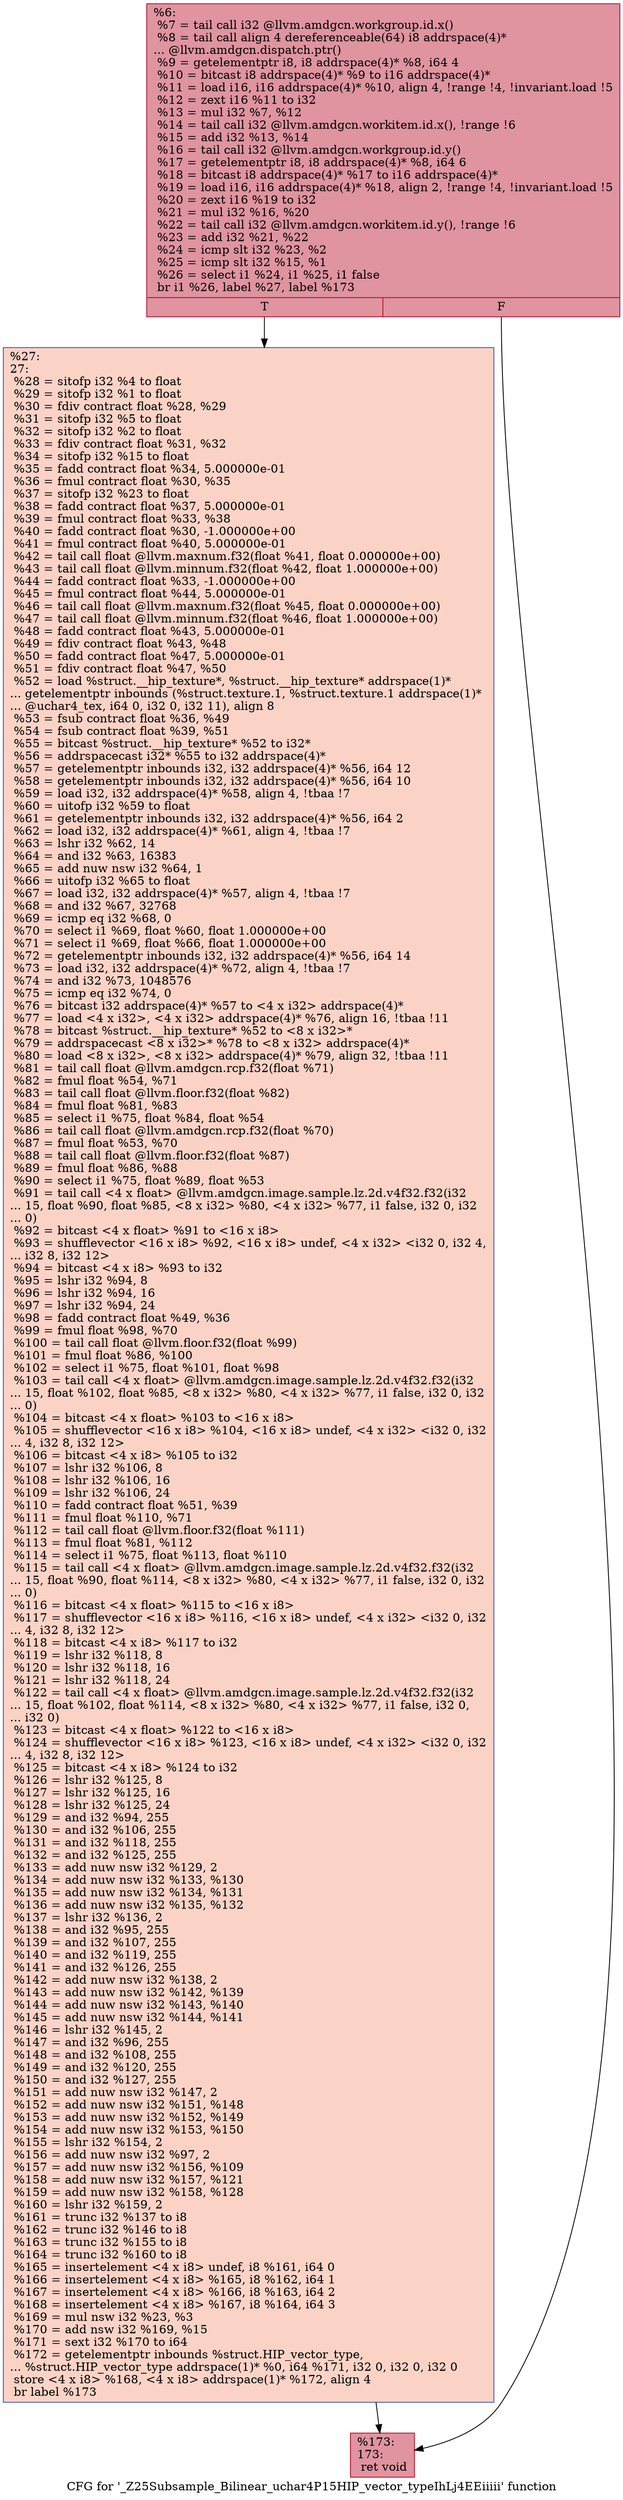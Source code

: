 digraph "CFG for '_Z25Subsample_Bilinear_uchar4P15HIP_vector_typeIhLj4EEiiiii' function" {
	label="CFG for '_Z25Subsample_Bilinear_uchar4P15HIP_vector_typeIhLj4EEiiiii' function";

	Node0x4e5a840 [shape=record,color="#b70d28ff", style=filled, fillcolor="#b70d2870",label="{%6:\l  %7 = tail call i32 @llvm.amdgcn.workgroup.id.x()\l  %8 = tail call align 4 dereferenceable(64) i8 addrspace(4)*\l... @llvm.amdgcn.dispatch.ptr()\l  %9 = getelementptr i8, i8 addrspace(4)* %8, i64 4\l  %10 = bitcast i8 addrspace(4)* %9 to i16 addrspace(4)*\l  %11 = load i16, i16 addrspace(4)* %10, align 4, !range !4, !invariant.load !5\l  %12 = zext i16 %11 to i32\l  %13 = mul i32 %7, %12\l  %14 = tail call i32 @llvm.amdgcn.workitem.id.x(), !range !6\l  %15 = add i32 %13, %14\l  %16 = tail call i32 @llvm.amdgcn.workgroup.id.y()\l  %17 = getelementptr i8, i8 addrspace(4)* %8, i64 6\l  %18 = bitcast i8 addrspace(4)* %17 to i16 addrspace(4)*\l  %19 = load i16, i16 addrspace(4)* %18, align 2, !range !4, !invariant.load !5\l  %20 = zext i16 %19 to i32\l  %21 = mul i32 %16, %20\l  %22 = tail call i32 @llvm.amdgcn.workitem.id.y(), !range !6\l  %23 = add i32 %21, %22\l  %24 = icmp slt i32 %23, %2\l  %25 = icmp slt i32 %15, %1\l  %26 = select i1 %24, i1 %25, i1 false\l  br i1 %26, label %27, label %173\l|{<s0>T|<s1>F}}"];
	Node0x4e5a840:s0 -> Node0x4e5dc70;
	Node0x4e5a840:s1 -> Node0x4e5dd00;
	Node0x4e5dc70 [shape=record,color="#3d50c3ff", style=filled, fillcolor="#f59c7d70",label="{%27:\l27:                                               \l  %28 = sitofp i32 %4 to float\l  %29 = sitofp i32 %1 to float\l  %30 = fdiv contract float %28, %29\l  %31 = sitofp i32 %5 to float\l  %32 = sitofp i32 %2 to float\l  %33 = fdiv contract float %31, %32\l  %34 = sitofp i32 %15 to float\l  %35 = fadd contract float %34, 5.000000e-01\l  %36 = fmul contract float %30, %35\l  %37 = sitofp i32 %23 to float\l  %38 = fadd contract float %37, 5.000000e-01\l  %39 = fmul contract float %33, %38\l  %40 = fadd contract float %30, -1.000000e+00\l  %41 = fmul contract float %40, 5.000000e-01\l  %42 = tail call float @llvm.maxnum.f32(float %41, float 0.000000e+00)\l  %43 = tail call float @llvm.minnum.f32(float %42, float 1.000000e+00)\l  %44 = fadd contract float %33, -1.000000e+00\l  %45 = fmul contract float %44, 5.000000e-01\l  %46 = tail call float @llvm.maxnum.f32(float %45, float 0.000000e+00)\l  %47 = tail call float @llvm.minnum.f32(float %46, float 1.000000e+00)\l  %48 = fadd contract float %43, 5.000000e-01\l  %49 = fdiv contract float %43, %48\l  %50 = fadd contract float %47, 5.000000e-01\l  %51 = fdiv contract float %47, %50\l  %52 = load %struct.__hip_texture*, %struct.__hip_texture* addrspace(1)*\l... getelementptr inbounds (%struct.texture.1, %struct.texture.1 addrspace(1)*\l... @uchar4_tex, i64 0, i32 0, i32 11), align 8\l  %53 = fsub contract float %36, %49\l  %54 = fsub contract float %39, %51\l  %55 = bitcast %struct.__hip_texture* %52 to i32*\l  %56 = addrspacecast i32* %55 to i32 addrspace(4)*\l  %57 = getelementptr inbounds i32, i32 addrspace(4)* %56, i64 12\l  %58 = getelementptr inbounds i32, i32 addrspace(4)* %56, i64 10\l  %59 = load i32, i32 addrspace(4)* %58, align 4, !tbaa !7\l  %60 = uitofp i32 %59 to float\l  %61 = getelementptr inbounds i32, i32 addrspace(4)* %56, i64 2\l  %62 = load i32, i32 addrspace(4)* %61, align 4, !tbaa !7\l  %63 = lshr i32 %62, 14\l  %64 = and i32 %63, 16383\l  %65 = add nuw nsw i32 %64, 1\l  %66 = uitofp i32 %65 to float\l  %67 = load i32, i32 addrspace(4)* %57, align 4, !tbaa !7\l  %68 = and i32 %67, 32768\l  %69 = icmp eq i32 %68, 0\l  %70 = select i1 %69, float %60, float 1.000000e+00\l  %71 = select i1 %69, float %66, float 1.000000e+00\l  %72 = getelementptr inbounds i32, i32 addrspace(4)* %56, i64 14\l  %73 = load i32, i32 addrspace(4)* %72, align 4, !tbaa !7\l  %74 = and i32 %73, 1048576\l  %75 = icmp eq i32 %74, 0\l  %76 = bitcast i32 addrspace(4)* %57 to \<4 x i32\> addrspace(4)*\l  %77 = load \<4 x i32\>, \<4 x i32\> addrspace(4)* %76, align 16, !tbaa !11\l  %78 = bitcast %struct.__hip_texture* %52 to \<8 x i32\>*\l  %79 = addrspacecast \<8 x i32\>* %78 to \<8 x i32\> addrspace(4)*\l  %80 = load \<8 x i32\>, \<8 x i32\> addrspace(4)* %79, align 32, !tbaa !11\l  %81 = tail call float @llvm.amdgcn.rcp.f32(float %71)\l  %82 = fmul float %54, %71\l  %83 = tail call float @llvm.floor.f32(float %82)\l  %84 = fmul float %81, %83\l  %85 = select i1 %75, float %84, float %54\l  %86 = tail call float @llvm.amdgcn.rcp.f32(float %70)\l  %87 = fmul float %53, %70\l  %88 = tail call float @llvm.floor.f32(float %87)\l  %89 = fmul float %86, %88\l  %90 = select i1 %75, float %89, float %53\l  %91 = tail call \<4 x float\> @llvm.amdgcn.image.sample.lz.2d.v4f32.f32(i32\l... 15, float %90, float %85, \<8 x i32\> %80, \<4 x i32\> %77, i1 false, i32 0, i32\l... 0)\l  %92 = bitcast \<4 x float\> %91 to \<16 x i8\>\l  %93 = shufflevector \<16 x i8\> %92, \<16 x i8\> undef, \<4 x i32\> \<i32 0, i32 4,\l... i32 8, i32 12\>\l  %94 = bitcast \<4 x i8\> %93 to i32\l  %95 = lshr i32 %94, 8\l  %96 = lshr i32 %94, 16\l  %97 = lshr i32 %94, 24\l  %98 = fadd contract float %49, %36\l  %99 = fmul float %98, %70\l  %100 = tail call float @llvm.floor.f32(float %99)\l  %101 = fmul float %86, %100\l  %102 = select i1 %75, float %101, float %98\l  %103 = tail call \<4 x float\> @llvm.amdgcn.image.sample.lz.2d.v4f32.f32(i32\l... 15, float %102, float %85, \<8 x i32\> %80, \<4 x i32\> %77, i1 false, i32 0, i32\l... 0)\l  %104 = bitcast \<4 x float\> %103 to \<16 x i8\>\l  %105 = shufflevector \<16 x i8\> %104, \<16 x i8\> undef, \<4 x i32\> \<i32 0, i32\l... 4, i32 8, i32 12\>\l  %106 = bitcast \<4 x i8\> %105 to i32\l  %107 = lshr i32 %106, 8\l  %108 = lshr i32 %106, 16\l  %109 = lshr i32 %106, 24\l  %110 = fadd contract float %51, %39\l  %111 = fmul float %110, %71\l  %112 = tail call float @llvm.floor.f32(float %111)\l  %113 = fmul float %81, %112\l  %114 = select i1 %75, float %113, float %110\l  %115 = tail call \<4 x float\> @llvm.amdgcn.image.sample.lz.2d.v4f32.f32(i32\l... 15, float %90, float %114, \<8 x i32\> %80, \<4 x i32\> %77, i1 false, i32 0, i32\l... 0)\l  %116 = bitcast \<4 x float\> %115 to \<16 x i8\>\l  %117 = shufflevector \<16 x i8\> %116, \<16 x i8\> undef, \<4 x i32\> \<i32 0, i32\l... 4, i32 8, i32 12\>\l  %118 = bitcast \<4 x i8\> %117 to i32\l  %119 = lshr i32 %118, 8\l  %120 = lshr i32 %118, 16\l  %121 = lshr i32 %118, 24\l  %122 = tail call \<4 x float\> @llvm.amdgcn.image.sample.lz.2d.v4f32.f32(i32\l... 15, float %102, float %114, \<8 x i32\> %80, \<4 x i32\> %77, i1 false, i32 0,\l... i32 0)\l  %123 = bitcast \<4 x float\> %122 to \<16 x i8\>\l  %124 = shufflevector \<16 x i8\> %123, \<16 x i8\> undef, \<4 x i32\> \<i32 0, i32\l... 4, i32 8, i32 12\>\l  %125 = bitcast \<4 x i8\> %124 to i32\l  %126 = lshr i32 %125, 8\l  %127 = lshr i32 %125, 16\l  %128 = lshr i32 %125, 24\l  %129 = and i32 %94, 255\l  %130 = and i32 %106, 255\l  %131 = and i32 %118, 255\l  %132 = and i32 %125, 255\l  %133 = add nuw nsw i32 %129, 2\l  %134 = add nuw nsw i32 %133, %130\l  %135 = add nuw nsw i32 %134, %131\l  %136 = add nuw nsw i32 %135, %132\l  %137 = lshr i32 %136, 2\l  %138 = and i32 %95, 255\l  %139 = and i32 %107, 255\l  %140 = and i32 %119, 255\l  %141 = and i32 %126, 255\l  %142 = add nuw nsw i32 %138, 2\l  %143 = add nuw nsw i32 %142, %139\l  %144 = add nuw nsw i32 %143, %140\l  %145 = add nuw nsw i32 %144, %141\l  %146 = lshr i32 %145, 2\l  %147 = and i32 %96, 255\l  %148 = and i32 %108, 255\l  %149 = and i32 %120, 255\l  %150 = and i32 %127, 255\l  %151 = add nuw nsw i32 %147, 2\l  %152 = add nuw nsw i32 %151, %148\l  %153 = add nuw nsw i32 %152, %149\l  %154 = add nuw nsw i32 %153, %150\l  %155 = lshr i32 %154, 2\l  %156 = add nuw nsw i32 %97, 2\l  %157 = add nuw nsw i32 %156, %109\l  %158 = add nuw nsw i32 %157, %121\l  %159 = add nuw nsw i32 %158, %128\l  %160 = lshr i32 %159, 2\l  %161 = trunc i32 %137 to i8\l  %162 = trunc i32 %146 to i8\l  %163 = trunc i32 %155 to i8\l  %164 = trunc i32 %160 to i8\l  %165 = insertelement \<4 x i8\> undef, i8 %161, i64 0\l  %166 = insertelement \<4 x i8\> %165, i8 %162, i64 1\l  %167 = insertelement \<4 x i8\> %166, i8 %163, i64 2\l  %168 = insertelement \<4 x i8\> %167, i8 %164, i64 3\l  %169 = mul nsw i32 %23, %3\l  %170 = add nsw i32 %169, %15\l  %171 = sext i32 %170 to i64\l  %172 = getelementptr inbounds %struct.HIP_vector_type,\l... %struct.HIP_vector_type addrspace(1)* %0, i64 %171, i32 0, i32 0, i32 0\l  store \<4 x i8\> %168, \<4 x i8\> addrspace(1)* %172, align 4\l  br label %173\l}"];
	Node0x4e5dc70 -> Node0x4e5dd00;
	Node0x4e5dd00 [shape=record,color="#b70d28ff", style=filled, fillcolor="#b70d2870",label="{%173:\l173:                                              \l  ret void\l}"];
}

